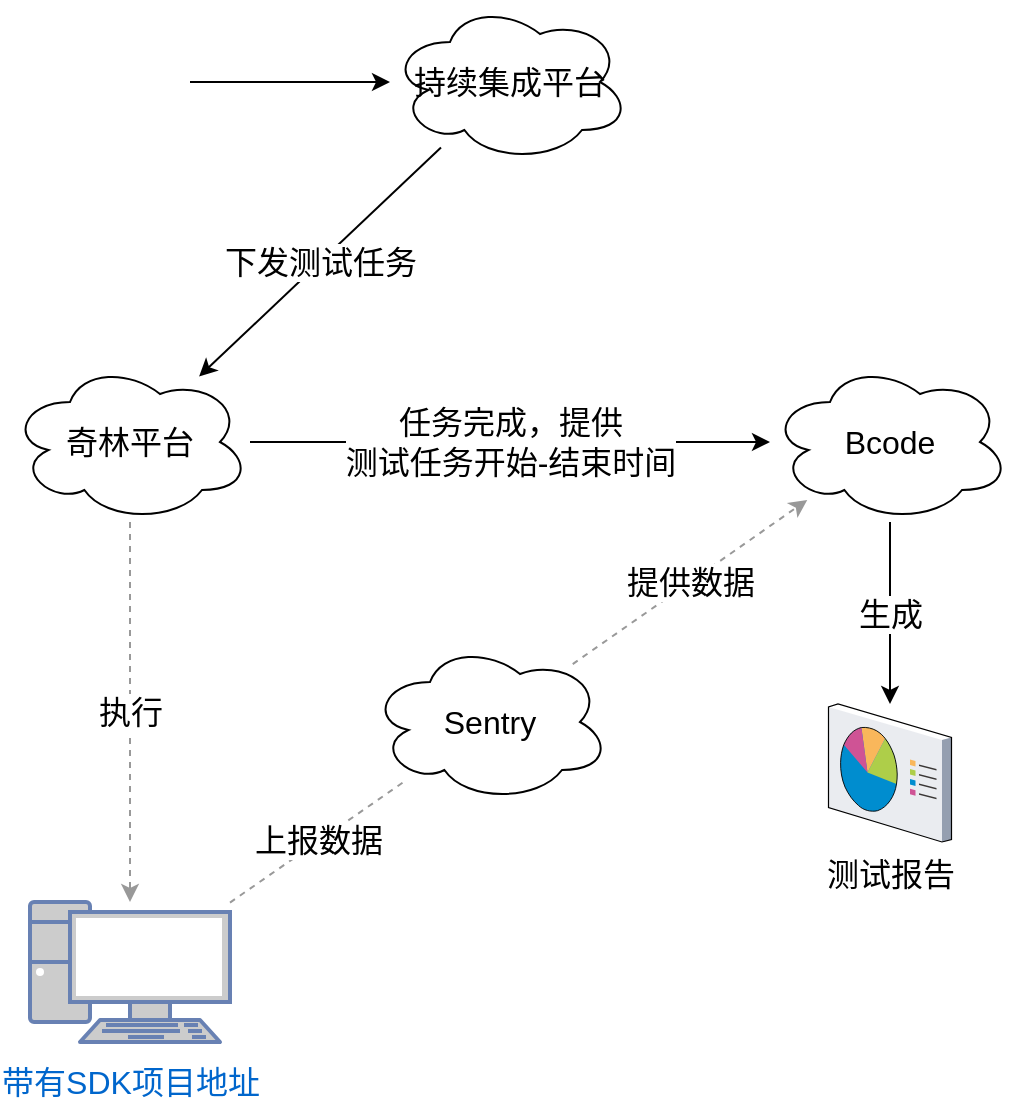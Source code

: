 <mxfile version="21.4.0" type="github" pages="3">
  <diagram id="ZxEjnRGoBvc7GDNQgW_S" name="主流程">
    <mxGraphModel dx="1434" dy="771" grid="1" gridSize="10" guides="1" tooltips="1" connect="1" arrows="1" fold="1" page="1" pageScale="1" pageWidth="827" pageHeight="1169" math="0" shadow="0">
      <root>
        <mxCell id="0" />
        <mxCell id="1" parent="0" />
        <mxCell id="VKGLZCC5wdHL4uuEjue2-8" value="执行" style="rounded=0;orthogonalLoop=1;jettySize=auto;html=1;fontSize=16;dashed=1;strokeColor=#999999;" edge="1" parent="1" source="VKGLZCC5wdHL4uuEjue2-1" target="VKGLZCC5wdHL4uuEjue2-3">
          <mxGeometry relative="1" as="geometry" />
        </mxCell>
        <mxCell id="VKGLZCC5wdHL4uuEjue2-16" value="任务完成，提供&lt;br style=&quot;font-size: 16px;&quot;&gt;测试任务开始-结束时间" style="edgeStyle=orthogonalEdgeStyle;rounded=0;orthogonalLoop=1;jettySize=auto;html=1;fontSize=16;" edge="1" parent="1" source="VKGLZCC5wdHL4uuEjue2-1" target="VKGLZCC5wdHL4uuEjue2-6">
          <mxGeometry relative="1" as="geometry" />
        </mxCell>
        <mxCell id="VKGLZCC5wdHL4uuEjue2-1" value="奇林平台" style="ellipse;shape=cloud;whiteSpace=wrap;html=1;fontSize=16;" vertex="1" parent="1">
          <mxGeometry x="150" y="300" width="120" height="80" as="geometry" />
        </mxCell>
        <mxCell id="VKGLZCC5wdHL4uuEjue2-12" style="rounded=0;orthogonalLoop=1;jettySize=auto;html=1;fontSize=16;" edge="1" parent="1" source="VKGLZCC5wdHL4uuEjue2-2" target="VKGLZCC5wdHL4uuEjue2-4">
          <mxGeometry relative="1" as="geometry" />
        </mxCell>
        <mxCell id="VKGLZCC5wdHL4uuEjue2-2" value="" style="shape=image;html=1;verticalAlign=top;verticalLabelPosition=bottom;labelBackgroundColor=#ffffff;imageAspect=0;aspect=fixed;image=https://cdn4.iconfinder.com/data/icons/socialcones/508/Gitlab-128.png;fontSize=16;" vertex="1" parent="1">
          <mxGeometry x="160" y="120" width="80" height="80" as="geometry" />
        </mxCell>
        <mxCell id="VKGLZCC5wdHL4uuEjue2-7" style="rounded=0;orthogonalLoop=1;jettySize=auto;html=1;dashed=1;fontSize=16;endArrow=none;endFill=0;strokeColor=#999999;" edge="1" parent="1" source="VKGLZCC5wdHL4uuEjue2-3" target="VKGLZCC5wdHL4uuEjue2-5">
          <mxGeometry relative="1" as="geometry" />
        </mxCell>
        <mxCell id="VKGLZCC5wdHL4uuEjue2-15" value="上报数据" style="edgeLabel;html=1;align=center;verticalAlign=middle;resizable=0;points=[];fontSize=16;" vertex="1" connectable="0" parent="VKGLZCC5wdHL4uuEjue2-7">
          <mxGeometry x="0.01" y="1" relative="1" as="geometry">
            <mxPoint as="offset" />
          </mxGeometry>
        </mxCell>
        <mxCell id="VKGLZCC5wdHL4uuEjue2-3" value="带有SDK项目地址" style="fontColor=#0066CC;verticalAlign=top;verticalLabelPosition=bottom;labelPosition=center;align=center;html=1;outlineConnect=0;fillColor=#CCCCCC;strokeColor=#6881B3;gradientColor=none;gradientDirection=north;strokeWidth=2;shape=mxgraph.networks.pc;fontSize=16;spacingTop=4;" vertex="1" parent="1">
          <mxGeometry x="160" y="570" width="100" height="70" as="geometry" />
        </mxCell>
        <mxCell id="VKGLZCC5wdHL4uuEjue2-11" value="下发测试任务" style="rounded=0;orthogonalLoop=1;jettySize=auto;html=1;fontSize=16;" edge="1" parent="1" source="VKGLZCC5wdHL4uuEjue2-4" target="VKGLZCC5wdHL4uuEjue2-1">
          <mxGeometry x="-0.004" relative="1" as="geometry">
            <mxPoint as="offset" />
          </mxGeometry>
        </mxCell>
        <mxCell id="VKGLZCC5wdHL4uuEjue2-4" value="持续集成平台" style="ellipse;shape=cloud;whiteSpace=wrap;html=1;fontSize=16;" vertex="1" parent="1">
          <mxGeometry x="340" y="120" width="120" height="80" as="geometry" />
        </mxCell>
        <mxCell id="VKGLZCC5wdHL4uuEjue2-17" value="提供数据" style="rounded=0;orthogonalLoop=1;jettySize=auto;html=1;dashed=1;fontSize=16;strokeColor=#999999;" edge="1" parent="1" source="VKGLZCC5wdHL4uuEjue2-5" target="VKGLZCC5wdHL4uuEjue2-6">
          <mxGeometry relative="1" as="geometry" />
        </mxCell>
        <mxCell id="VKGLZCC5wdHL4uuEjue2-5" value="Sentry" style="ellipse;shape=cloud;whiteSpace=wrap;html=1;fontSize=16;" vertex="1" parent="1">
          <mxGeometry x="330" y="440" width="120" height="80" as="geometry" />
        </mxCell>
        <mxCell id="VKGLZCC5wdHL4uuEjue2-13" value="生成" style="rounded=0;orthogonalLoop=1;jettySize=auto;html=1;fontSize=16;" edge="1" parent="1" source="VKGLZCC5wdHL4uuEjue2-6" target="VKGLZCC5wdHL4uuEjue2-9">
          <mxGeometry relative="1" as="geometry" />
        </mxCell>
        <mxCell id="VKGLZCC5wdHL4uuEjue2-6" value="Bcode" style="ellipse;shape=cloud;whiteSpace=wrap;html=1;fontSize=16;" vertex="1" parent="1">
          <mxGeometry x="530" y="300" width="120" height="80" as="geometry" />
        </mxCell>
        <mxCell id="VKGLZCC5wdHL4uuEjue2-9" value="测试报告" style="verticalLabelPosition=bottom;sketch=0;aspect=fixed;html=1;verticalAlign=top;strokeColor=none;align=center;outlineConnect=0;shape=mxgraph.citrix.reporting;fontSize=16;" vertex="1" parent="1">
          <mxGeometry x="559.25" y="471" width="61.5" height="69" as="geometry" />
        </mxCell>
      </root>
    </mxGraphModel>
  </diagram>
  <diagram name="数据流图" id="zR5LukECyCP3TorBvOVq">
    <mxGraphModel dx="1593" dy="857" grid="1" gridSize="10" guides="1" tooltips="1" connect="1" arrows="1" fold="1" page="1" pageScale="1" pageWidth="827" pageHeight="1169" math="0" shadow="0">
      <root>
        <mxCell id="0" />
        <mxCell id="1" parent="0" />
        <mxCell id="a0L2w2wCsgQ2mo0N0wgg-3" value="Sentry&lt;br style=&quot;font-size: 16px;&quot;&gt;Database" style="shape=cylinder;whiteSpace=wrap;html=1;boundedLbl=1;backgroundOutline=1;fontFamily=Verdana;rounded=0;shadow=0;comic=0;labelBackgroundColor=none;strokeWidth=1;fontSize=16;" parent="1" vertex="1">
          <mxGeometry x="625.63" y="300" width="88.75" height="100" as="geometry" />
        </mxCell>
        <mxCell id="a0L2w2wCsgQ2mo0N0wgg-96" style="edgeStyle=orthogonalEdgeStyle;rounded=0;orthogonalLoop=1;jettySize=auto;html=1;entryX=0;entryY=0.5;entryDx=0;entryDy=0;entryPerimeter=0;endArrow=none;endFill=0;" parent="1" source="a0L2w2wCsgQ2mo0N0wgg-5" target="a0L2w2wCsgQ2mo0N0wgg-97" edge="1">
          <mxGeometry relative="1" as="geometry">
            <mxPoint x="1212" y="197" as="targetPoint" />
          </mxGeometry>
        </mxCell>
        <mxCell id="a0L2w2wCsgQ2mo0N0wgg-5" value="输出性能报告" style="whiteSpace=wrap;html=1;rounded=0;shadow=0;comic=0;labelBackgroundColor=none;strokeWidth=1;fontFamily=Verdana;fontSize=16;align=center;" parent="1" vertex="1">
          <mxGeometry x="1070" y="172" width="120" height="50" as="geometry" />
        </mxCell>
        <mxCell id="a0L2w2wCsgQ2mo0N0wgg-6" style="edgeStyle=orthogonalEdgeStyle;html=1;labelBackgroundColor=none;startFill=0;startSize=8;endFill=1;endSize=8;fontFamily=Verdana;fontSize=16;rounded=0;" parent="1" source="a0L2w2wCsgQ2mo0N0wgg-7" target="a0L2w2wCsgQ2mo0N0wgg-11" edge="1">
          <mxGeometry relative="1" as="geometry" />
        </mxCell>
        <mxCell id="a0L2w2wCsgQ2mo0N0wgg-7" value="用户操作" style="whiteSpace=wrap;html=1;rounded=0;shadow=0;comic=0;labelBackgroundColor=none;strokeWidth=1;fontFamily=Verdana;fontSize=16;align=center;" parent="1" vertex="1">
          <mxGeometry x="60" y="172" width="120" height="50" as="geometry" />
        </mxCell>
        <mxCell id="a0L2w2wCsgQ2mo0N0wgg-9" style="edgeStyle=orthogonalEdgeStyle;html=1;labelBackgroundColor=none;startFill=0;startSize=8;endFill=1;endSize=8;fontFamily=Verdana;fontSize=16;rounded=0;" parent="1" source="a0L2w2wCsgQ2mo0N0wgg-47" target="a0L2w2wCsgQ2mo0N0wgg-3" edge="1">
          <mxGeometry relative="1" as="geometry" />
        </mxCell>
        <mxCell id="a0L2w2wCsgQ2mo0N0wgg-51" style="edgeStyle=orthogonalEdgeStyle;rounded=0;orthogonalLoop=1;jettySize=auto;html=1;fontSize=16;" parent="1" source="a0L2w2wCsgQ2mo0N0wgg-11" target="a0L2w2wCsgQ2mo0N0wgg-50" edge="1">
          <mxGeometry relative="1" as="geometry" />
        </mxCell>
        <mxCell id="a0L2w2wCsgQ2mo0N0wgg-11" value="1" style="swimlane;html=1;fontStyle=0;childLayout=stackLayout;horizontal=1;startSize=26;fillColor=#e0e0e0;horizontalStack=0;resizeParent=1;resizeLast=0;collapsible=1;marginBottom=0;swimlaneFillColor=#ffffff;align=center;rounded=1;shadow=0;comic=0;labelBackgroundColor=none;strokeWidth=1;fontFamily=Verdana;fontSize=16;" parent="1" vertex="1">
          <mxGeometry x="280" y="167" width="140" height="60" as="geometry" />
        </mxCell>
        <mxCell id="a0L2w2wCsgQ2mo0N0wgg-12" value="收集数据" style="text;html=1;strokeColor=none;fillColor=none;spacingLeft=4;spacingRight=4;whiteSpace=wrap;overflow=hidden;rotatable=0;points=[[0,0.5],[1,0.5]];portConstraint=eastwest;align=center;fontSize=16;" parent="a0L2w2wCsgQ2mo0N0wgg-11" vertex="1">
          <mxGeometry y="26" width="140" height="34" as="geometry" />
        </mxCell>
        <mxCell id="a0L2w2wCsgQ2mo0N0wgg-52" style="edgeStyle=orthogonalEdgeStyle;rounded=0;orthogonalLoop=1;jettySize=auto;html=1;fontSize=16;" parent="1" source="a0L2w2wCsgQ2mo0N0wgg-53" target="a0L2w2wCsgQ2mo0N0wgg-5" edge="1">
          <mxGeometry relative="1" as="geometry" />
        </mxCell>
        <mxCell id="a0L2w2wCsgQ2mo0N0wgg-49" value="" style="edgeStyle=orthogonalEdgeStyle;html=1;labelBackgroundColor=none;startFill=0;startSize=8;endFill=1;endSize=8;fontFamily=Verdana;fontSize=16;rounded=0;" parent="1" source="a0L2w2wCsgQ2mo0N0wgg-59" target="a0L2w2wCsgQ2mo0N0wgg-47" edge="1">
          <mxGeometry relative="1" as="geometry">
            <mxPoint x="530" y="196" as="sourcePoint" />
            <mxPoint x="820" y="198" as="targetPoint" />
          </mxGeometry>
        </mxCell>
        <mxCell id="a0L2w2wCsgQ2mo0N0wgg-60" style="edgeStyle=orthogonalEdgeStyle;rounded=0;orthogonalLoop=1;jettySize=auto;html=1;fontSize=16;" parent="1" source="a0L2w2wCsgQ2mo0N0wgg-47" target="a0L2w2wCsgQ2mo0N0wgg-53" edge="1">
          <mxGeometry relative="1" as="geometry" />
        </mxCell>
        <mxCell id="a0L2w2wCsgQ2mo0N0wgg-47" value="2" style="swimlane;html=1;fontStyle=0;childLayout=stackLayout;horizontal=1;startSize=26;fillColor=#e0e0e0;horizontalStack=0;resizeParent=1;resizeLast=0;collapsible=1;marginBottom=0;swimlaneFillColor=#ffffff;align=center;rounded=1;shadow=0;comic=0;labelBackgroundColor=none;strokeWidth=1;fontFamily=Verdana;fontSize=16;" parent="1" vertex="1">
          <mxGeometry x="600" y="167" width="140" height="60" as="geometry" />
        </mxCell>
        <mxCell id="a0L2w2wCsgQ2mo0N0wgg-48" value="上报数据" style="text;html=1;strokeColor=none;fillColor=none;spacingLeft=4;spacingRight=4;whiteSpace=wrap;overflow=hidden;rotatable=0;points=[[0,0.5],[1,0.5]];portConstraint=eastwest;align=center;fontSize=16;" parent="a0L2w2wCsgQ2mo0N0wgg-47" vertex="1">
          <mxGeometry y="26" width="140" height="34" as="geometry" />
        </mxCell>
        <mxCell id="a0L2w2wCsgQ2mo0N0wgg-50" value="broswer store" style="html=1;dashed=0;whiteSpace=wrap;shape=partialRectangle;right=0;fontSize=16;" parent="1" vertex="1">
          <mxGeometry x="287" y="300" width="126" height="40" as="geometry" />
        </mxCell>
        <mxCell id="a0L2w2wCsgQ2mo0N0wgg-53" value="3" style="swimlane;html=1;fontStyle=0;childLayout=stackLayout;horizontal=1;startSize=26;fillColor=#e0e0e0;horizontalStack=0;resizeParent=1;resizeLast=0;collapsible=1;marginBottom=0;swimlaneFillColor=#ffffff;align=center;rounded=1;shadow=0;comic=0;labelBackgroundColor=none;strokeWidth=1;fontFamily=Verdana;fontSize=16;" parent="1" vertex="1">
          <mxGeometry x="840" y="167" width="140" height="60" as="geometry">
            <mxRectangle x="840" y="167" width="50" height="30" as="alternateBounds" />
          </mxGeometry>
        </mxCell>
        <mxCell id="a0L2w2wCsgQ2mo0N0wgg-54" value="分析数据" style="text;html=1;strokeColor=none;fillColor=none;spacingLeft=4;spacingRight=4;whiteSpace=wrap;overflow=hidden;rotatable=0;points=[[0,0.5],[1,0.5]];portConstraint=eastwest;align=center;fontSize=16;" parent="a0L2w2wCsgQ2mo0N0wgg-53" vertex="1">
          <mxGeometry y="26" width="140" height="34" as="geometry" />
        </mxCell>
        <mxCell id="a0L2w2wCsgQ2mo0N0wgg-58" value="" style="edgeStyle=orthogonalEdgeStyle;html=1;labelBackgroundColor=none;startFill=0;startSize=8;endFill=1;endSize=8;fontFamily=Verdana;fontSize=16;rounded=0;" parent="1" source="a0L2w2wCsgQ2mo0N0wgg-11" target="a0L2w2wCsgQ2mo0N0wgg-59" edge="1">
          <mxGeometry relative="1" as="geometry">
            <mxPoint x="420" y="197" as="sourcePoint" />
            <mxPoint x="600" y="197" as="targetPoint" />
          </mxGeometry>
        </mxCell>
        <mxCell id="a0L2w2wCsgQ2mo0N0wgg-59" value="" style="shape=ellipse;html=1;dashed=0;whiteSpace=wrap;perimeter=ellipsePerimeter;fontSize=16;" parent="1" vertex="1">
          <mxGeometry x="500" y="182" width="30" height="30" as="geometry" />
        </mxCell>
        <mxCell id="a0L2w2wCsgQ2mo0N0wgg-64" value="用户操作" style="edgeStyle=none;orthogonalLoop=1;jettySize=auto;html=1;rounded=0;fontSize=16;" parent="1" target="a0L2w2wCsgQ2mo0N0wgg-67" edge="1">
          <mxGeometry width="100" relative="1" as="geometry">
            <mxPoint x="110" y="586" as="sourcePoint" />
            <mxPoint x="220" y="586" as="targetPoint" />
            <Array as="points" />
          </mxGeometry>
        </mxCell>
        <mxCell id="a0L2w2wCsgQ2mo0N0wgg-66" value="" style="endArrow=none;dashed=1;html=1;rounded=0;fontSize=16;" parent="1" edge="1">
          <mxGeometry width="50" height="50" relative="1" as="geometry">
            <mxPoint x="20" y="490" as="sourcePoint" />
            <mxPoint x="1372" y="490" as="targetPoint" />
          </mxGeometry>
        </mxCell>
        <mxCell id="a0L2w2wCsgQ2mo0N0wgg-71" value="" style="edgeStyle=orthogonalEdgeStyle;rounded=0;orthogonalLoop=1;jettySize=auto;html=1;fontSize=16;" parent="1" source="a0L2w2wCsgQ2mo0N0wgg-67" target="a0L2w2wCsgQ2mo0N0wgg-69" edge="1">
          <mxGeometry relative="1" as="geometry" />
        </mxCell>
        <mxCell id="a0L2w2wCsgQ2mo0N0wgg-67" value="1.1" style="swimlane;html=1;fontStyle=0;childLayout=stackLayout;horizontal=1;startSize=26;fillColor=#e0e0e0;horizontalStack=0;resizeParent=1;resizeLast=0;collapsible=1;marginBottom=0;swimlaneFillColor=#ffffff;align=center;rounded=1;shadow=0;comic=0;labelBackgroundColor=none;strokeWidth=1;fontFamily=Verdana;fontSize=16;" parent="1" vertex="1">
          <mxGeometry x="240" y="555" width="140" height="60" as="geometry" />
        </mxCell>
        <mxCell id="a0L2w2wCsgQ2mo0N0wgg-68" value="记录页面资源加载" style="text;html=1;strokeColor=none;fillColor=none;spacingLeft=4;spacingRight=4;whiteSpace=wrap;overflow=hidden;rotatable=0;points=[[0,0.5],[1,0.5]];portConstraint=eastwest;align=center;fontSize=16;" parent="a0L2w2wCsgQ2mo0N0wgg-67" vertex="1">
          <mxGeometry y="26" width="140" height="34" as="geometry" />
        </mxCell>
        <mxCell id="a0L2w2wCsgQ2mo0N0wgg-74" value="" style="edgeStyle=orthogonalEdgeStyle;rounded=0;orthogonalLoop=1;jettySize=auto;html=1;fontSize=16;" parent="1" source="a0L2w2wCsgQ2mo0N0wgg-69" target="a0L2w2wCsgQ2mo0N0wgg-75" edge="1">
          <mxGeometry relative="1" as="geometry">
            <mxPoint x="680" y="585" as="targetPoint" />
          </mxGeometry>
        </mxCell>
        <mxCell id="a0L2w2wCsgQ2mo0N0wgg-69" value="1.2" style="swimlane;html=1;fontStyle=0;childLayout=stackLayout;horizontal=1;startSize=26;fillColor=#e0e0e0;horizontalStack=0;resizeParent=1;resizeLast=0;collapsible=1;marginBottom=0;swimlaneFillColor=#ffffff;align=center;rounded=1;shadow=0;comic=0;labelBackgroundColor=none;strokeWidth=1;fontFamily=Verdana;fontSize=16;" parent="1" vertex="1">
          <mxGeometry x="460" y="555" width="140" height="60" as="geometry" />
        </mxCell>
        <mxCell id="a0L2w2wCsgQ2mo0N0wgg-70" value="记录 API 加载" style="text;html=1;strokeColor=none;fillColor=none;spacingLeft=4;spacingRight=4;whiteSpace=wrap;overflow=hidden;rotatable=0;points=[[0,0.5],[1,0.5]];portConstraint=eastwest;align=center;fontSize=16;" parent="a0L2w2wCsgQ2mo0N0wgg-69" vertex="1">
          <mxGeometry y="26" width="140" height="34" as="geometry" />
        </mxCell>
        <mxCell id="a0L2w2wCsgQ2mo0N0wgg-78" style="edgeStyle=orthogonalEdgeStyle;rounded=0;orthogonalLoop=1;jettySize=auto;html=1;fontSize=16;" parent="1" source="a0L2w2wCsgQ2mo0N0wgg-75" target="a0L2w2wCsgQ2mo0N0wgg-77" edge="1">
          <mxGeometry relative="1" as="geometry" />
        </mxCell>
        <mxCell id="a0L2w2wCsgQ2mo0N0wgg-80" value="" style="edgeStyle=orthogonalEdgeStyle;rounded=0;orthogonalLoop=1;jettySize=auto;html=1;fontSize=16;" parent="1" source="a0L2w2wCsgQ2mo0N0wgg-75" target="a0L2w2wCsgQ2mo0N0wgg-79" edge="1">
          <mxGeometry relative="1" as="geometry" />
        </mxCell>
        <mxCell id="a0L2w2wCsgQ2mo0N0wgg-75" value="" style="shape=ellipse;html=1;dashed=0;whiteSpace=wrap;perimeter=ellipsePerimeter;fontSize=16;" parent="1" vertex="1">
          <mxGeometry x="670" y="570" width="30" height="30" as="geometry" />
        </mxCell>
        <mxCell id="a0L2w2wCsgQ2mo0N0wgg-77" value="broswer store" style="html=1;dashed=0;whiteSpace=wrap;shape=partialRectangle;right=0;fontSize=16;" parent="1" vertex="1">
          <mxGeometry x="622" y="670" width="126" height="40" as="geometry" />
        </mxCell>
        <mxCell id="a0L2w2wCsgQ2mo0N0wgg-79" value="经过筛选的数据" style="whiteSpace=wrap;html=1;dashed=0;fontSize=16;" parent="1" vertex="1">
          <mxGeometry x="800" y="555" width="120" height="60" as="geometry" />
        </mxCell>
        <mxCell id="a0L2w2wCsgQ2mo0N0wgg-81" value="" style="endArrow=none;dashed=1;html=1;rounded=0;fontSize=16;" parent="1" edge="1">
          <mxGeometry width="50" height="50" relative="1" as="geometry">
            <mxPoint x="40" y="1180" as="sourcePoint" />
            <mxPoint x="1392" y="1180" as="targetPoint" />
          </mxGeometry>
        </mxCell>
        <mxCell id="a0L2w2wCsgQ2mo0N0wgg-82" value="上报数据" style="edgeStyle=none;orthogonalLoop=1;jettySize=auto;html=1;rounded=0;fontSize=16;" parent="1" target="a0L2w2wCsgQ2mo0N0wgg-83" edge="1">
          <mxGeometry width="100" relative="1" as="geometry">
            <mxPoint x="110" y="790" as="sourcePoint" />
            <mxPoint x="210" y="790" as="targetPoint" />
            <Array as="points" />
          </mxGeometry>
        </mxCell>
        <mxCell id="a0L2w2wCsgQ2mo0N0wgg-87" value="" style="edgeStyle=orthogonalEdgeStyle;rounded=0;orthogonalLoop=1;jettySize=auto;html=1;fontSize=16;" parent="1" source="a0L2w2wCsgQ2mo0N0wgg-83" target="a0L2w2wCsgQ2mo0N0wgg-85" edge="1">
          <mxGeometry relative="1" as="geometry" />
        </mxCell>
        <mxCell id="a0L2w2wCsgQ2mo0N0wgg-83" value="2.1" style="swimlane;html=1;fontStyle=0;childLayout=stackLayout;horizontal=1;startSize=26;fillColor=#e0e0e0;horizontalStack=0;resizeParent=1;resizeLast=0;collapsible=1;marginBottom=0;swimlaneFillColor=#ffffff;align=center;rounded=1;shadow=0;comic=0;labelBackgroundColor=none;strokeWidth=1;fontFamily=Verdana;fontSize=16;" parent="1" vertex="1">
          <mxGeometry x="240" y="760" width="140" height="60" as="geometry" />
        </mxCell>
        <mxCell id="a0L2w2wCsgQ2mo0N0wgg-84" value="请求 sentry API" style="text;html=1;strokeColor=none;fillColor=none;spacingLeft=4;spacingRight=4;whiteSpace=wrap;overflow=hidden;rotatable=0;points=[[0,0.5],[1,0.5]];portConstraint=eastwest;align=center;fontSize=16;" parent="a0L2w2wCsgQ2mo0N0wgg-83" vertex="1">
          <mxGeometry y="26" width="140" height="34" as="geometry" />
        </mxCell>
        <mxCell id="a0L2w2wCsgQ2mo0N0wgg-89" style="edgeStyle=orthogonalEdgeStyle;rounded=0;orthogonalLoop=1;jettySize=auto;html=1;fontSize=16;" parent="1" source="a0L2w2wCsgQ2mo0N0wgg-85" target="a0L2w2wCsgQ2mo0N0wgg-88" edge="1">
          <mxGeometry relative="1" as="geometry" />
        </mxCell>
        <mxCell id="a0L2w2wCsgQ2mo0N0wgg-90" value="返回结果" style="edgeStyle=orthogonalEdgeStyle;rounded=0;orthogonalLoop=1;jettySize=auto;html=1;fontSize=16;" parent="1" source="a0L2w2wCsgQ2mo0N0wgg-85" edge="1">
          <mxGeometry relative="1" as="geometry">
            <mxPoint x="720" y="790" as="targetPoint" />
          </mxGeometry>
        </mxCell>
        <mxCell id="a0L2w2wCsgQ2mo0N0wgg-85" value="2.2" style="swimlane;html=1;fontStyle=0;childLayout=stackLayout;horizontal=1;startSize=26;fillColor=#e0e0e0;horizontalStack=0;resizeParent=1;resizeLast=0;collapsible=1;marginBottom=0;swimlaneFillColor=#ffffff;align=center;rounded=1;shadow=0;comic=0;labelBackgroundColor=none;strokeWidth=1;fontFamily=Verdana;fontSize=16;" parent="1" vertex="1">
          <mxGeometry x="460" y="760" width="140" height="60" as="geometry" />
        </mxCell>
        <mxCell id="a0L2w2wCsgQ2mo0N0wgg-86" value="发送数据" style="text;html=1;strokeColor=none;fillColor=none;spacingLeft=4;spacingRight=4;whiteSpace=wrap;overflow=hidden;rotatable=0;points=[[0,0.5],[1,0.5]];portConstraint=eastwest;align=center;fontSize=16;" parent="a0L2w2wCsgQ2mo0N0wgg-85" vertex="1">
          <mxGeometry y="26" width="140" height="34" as="geometry" />
        </mxCell>
        <mxCell id="a0L2w2wCsgQ2mo0N0wgg-88" value="Sentry&lt;br style=&quot;font-size: 16px;&quot;&gt;Database" style="shape=cylinder;whiteSpace=wrap;html=1;boundedLbl=1;backgroundOutline=1;fontFamily=Verdana;rounded=0;shadow=0;comic=0;labelBackgroundColor=none;strokeWidth=1;fontSize=16;" parent="1" vertex="1">
          <mxGeometry x="485.63" y="880" width="88.75" height="100" as="geometry" />
        </mxCell>
        <mxCell id="a0L2w2wCsgQ2mo0N0wgg-92" value="项目ID&lt;br style=&quot;font-size: 16px;&quot;&gt;时间范围" style="edgeStyle=none;orthogonalLoop=1;jettySize=auto;html=1;rounded=0;fontSize=16;" parent="1" target="a0L2w2wCsgQ2mo0N0wgg-93" edge="1">
          <mxGeometry width="100" relative="1" as="geometry">
            <mxPoint x="125" y="1060" as="sourcePoint" />
            <mxPoint x="225" y="1060" as="targetPoint" />
            <Array as="points" />
          </mxGeometry>
        </mxCell>
        <mxCell id="QyBhSop0F0U6f-0SCQQO-2" style="edgeStyle=orthogonalEdgeStyle;rounded=0;orthogonalLoop=1;jettySize=auto;html=1;" parent="1" source="a0L2w2wCsgQ2mo0N0wgg-93" target="QyBhSop0F0U6f-0SCQQO-1" edge="1">
          <mxGeometry relative="1" as="geometry" />
        </mxCell>
        <mxCell id="a0L2w2wCsgQ2mo0N0wgg-93" value="3.1" style="swimlane;html=1;fontStyle=0;childLayout=stackLayout;horizontal=1;startSize=26;fillColor=#e0e0e0;horizontalStack=0;resizeParent=1;resizeLast=0;collapsible=1;marginBottom=0;swimlaneFillColor=#ffffff;align=center;rounded=1;shadow=0;comic=0;labelBackgroundColor=none;strokeWidth=1;fontFamily=Verdana;fontSize=16;" parent="1" vertex="1">
          <mxGeometry x="245" y="1030" width="140" height="60" as="geometry" />
        </mxCell>
        <mxCell id="a0L2w2wCsgQ2mo0N0wgg-94" value="请求多维度数据" style="text;html=1;strokeColor=none;fillColor=none;spacingLeft=4;spacingRight=4;whiteSpace=wrap;overflow=hidden;rotatable=0;points=[[0,0.5],[1,0.5]];portConstraint=eastwest;align=center;fontSize=16;" parent="a0L2w2wCsgQ2mo0N0wgg-93" vertex="1">
          <mxGeometry y="26" width="140" height="34" as="geometry" />
        </mxCell>
        <mxCell id="a0L2w2wCsgQ2mo0N0wgg-97" value="页面白屏时间 FCP&lt;br style=&quot;font-size: 16px;&quot;&gt;最慢页面排行&lt;br style=&quot;font-size: 16px;&quot;&gt;接口响应时长&lt;br style=&quot;font-size: 16px;&quot;&gt;最慢接口排行&lt;br style=&quot;font-size: 16px;&quot;&gt;页面最大内容加载完成时间 LCP" style="strokeWidth=2;html=1;shape=mxgraph.flowchart.annotation_1;align=left;pointerEvents=1;spacingLeft=8;fontSize=16;" parent="1" vertex="1">
          <mxGeometry x="1226" y="135.5" width="30" height="123" as="geometry" />
        </mxCell>
        <mxCell id="QyBhSop0F0U6f-0SCQQO-3" value="输出报告" style="edgeStyle=orthogonalEdgeStyle;rounded=0;orthogonalLoop=1;jettySize=auto;html=1;fontSize=16;" parent="1" source="QyBhSop0F0U6f-0SCQQO-1" edge="1">
          <mxGeometry relative="1" as="geometry">
            <mxPoint x="660" y="1060" as="targetPoint" />
          </mxGeometry>
        </mxCell>
        <mxCell id="QyBhSop0F0U6f-0SCQQO-1" value="" style="ellipse;whiteSpace=wrap;html=1;aspect=fixed;" parent="1" vertex="1">
          <mxGeometry x="465" y="1045" width="30" height="30" as="geometry" />
        </mxCell>
      </root>
    </mxGraphModel>
  </diagram>
  <diagram id="m2T8EUuySyEy1uf0dPtj" name="泳道图">
    <mxGraphModel dx="1434" dy="771" grid="1" gridSize="10" guides="1" tooltips="1" connect="1" arrows="1" fold="1" page="1" pageScale="1" pageWidth="827" pageHeight="1169" math="0" shadow="0">
      <root>
        <mxCell id="0" />
        <mxCell id="1" parent="0" />
        <mxCell id="1Dwrab8MyVGWYaHdFyip-1" value="自动化性能测试工具" style="swimlane;childLayout=stackLayout;resizeParent=1;resizeParentMax=0;horizontal=0;startSize=40;horizontalStack=0;html=1;" parent="1" vertex="1">
          <mxGeometry x="70" y="20" width="1130" height="1300" as="geometry" />
        </mxCell>
        <mxCell id="1Dwrab8MyVGWYaHdFyip-18" style="edgeStyle=orthogonalEdgeStyle;rounded=0;orthogonalLoop=1;jettySize=auto;html=1;fontSize=16;" parent="1Dwrab8MyVGWYaHdFyip-1" source="1Dwrab8MyVGWYaHdFyip-16" target="1Dwrab8MyVGWYaHdFyip-23" edge="1">
          <mxGeometry relative="1" as="geometry">
            <mxPoint x="290" y="350" as="targetPoint" />
          </mxGeometry>
        </mxCell>
        <mxCell id="1Dwrab8MyVGWYaHdFyip-48" value="根据测试任务获取&lt;br&gt;&lt;font color=&quot;#ff7759&quot;&gt;开始-结束时间&lt;/font&gt;" style="edgeStyle=orthogonalEdgeStyle;rounded=0;orthogonalLoop=1;jettySize=auto;html=1;fontSize=16;" parent="1Dwrab8MyVGWYaHdFyip-1" source="1Dwrab8MyVGWYaHdFyip-31" target="1Dwrab8MyVGWYaHdFyip-47" edge="1">
          <mxGeometry x="0.012" relative="1" as="geometry">
            <mxPoint as="offset" />
          </mxGeometry>
        </mxCell>
        <mxCell id="1Dwrab8MyVGWYaHdFyip-54" style="edgeStyle=orthogonalEdgeStyle;rounded=0;orthogonalLoop=1;jettySize=auto;html=1;fontSize=16;" parent="1Dwrab8MyVGWYaHdFyip-1" source="1Dwrab8MyVGWYaHdFyip-45" target="1Dwrab8MyVGWYaHdFyip-55" edge="1">
          <mxGeometry relative="1" as="geometry">
            <mxPoint x="900" y="950" as="targetPoint" />
          </mxGeometry>
        </mxCell>
        <mxCell id="1Dwrab8MyVGWYaHdFyip-56" value="点击" style="edgeLabel;html=1;align=center;verticalAlign=middle;resizable=0;points=[];fontSize=16;" parent="1Dwrab8MyVGWYaHdFyip-54" vertex="1" connectable="0">
          <mxGeometry x="-0.901" y="1" relative="1" as="geometry">
            <mxPoint as="offset" />
          </mxGeometry>
        </mxCell>
        <mxCell id="1Dwrab8MyVGWYaHdFyip-59" style="rounded=0;orthogonalLoop=1;jettySize=auto;html=1;exitX=0.5;exitY=1;exitDx=0;exitDy=0;exitPerimeter=0;dashed=1;fontSize=16;" parent="1Dwrab8MyVGWYaHdFyip-1" source="1Dwrab8MyVGWYaHdFyip-40" target="1Dwrab8MyVGWYaHdFyip-57" edge="1">
          <mxGeometry relative="1" as="geometry" />
        </mxCell>
        <mxCell id="w1ERKTR07PGkKcICvyhH-2" value="项目配置" style="swimlane;startSize=30;horizontal=0;html=1;" parent="1Dwrab8MyVGWYaHdFyip-1" vertex="1">
          <mxGeometry x="40" width="1090" height="180" as="geometry" />
        </mxCell>
        <mxCell id="1Dwrab8MyVGWYaHdFyip-6" value="开发" style="shape=umlActor;verticalLabelPosition=bottom;verticalAlign=top;html=1;outlineConnect=0;fontSize=16;" parent="w1ERKTR07PGkKcICvyhH-2" vertex="1">
          <mxGeometry x="90" y="50" width="30" height="60" as="geometry" />
        </mxCell>
        <mxCell id="w1ERKTR07PGkKcICvyhH-5" value="" style="edgeStyle=orthogonalEdgeStyle;rounded=0;orthogonalLoop=1;jettySize=auto;html=1;fontSize=16;" parent="w1ERKTR07PGkKcICvyhH-2" source="w1ERKTR07PGkKcICvyhH-3" target="w1ERKTR07PGkKcICvyhH-4" edge="1">
          <mxGeometry relative="1" as="geometry" />
        </mxCell>
        <mxCell id="w1ERKTR07PGkKcICvyhH-3" value="创建 Sentry 项目" style="rounded=0;whiteSpace=wrap;html=1;fontSize=16;" parent="w1ERKTR07PGkKcICvyhH-2" vertex="1">
          <mxGeometry x="190" y="50" width="120" height="60" as="geometry" />
        </mxCell>
        <mxCell id="1Dwrab8MyVGWYaHdFyip-11" value="" style="edgeStyle=orthogonalEdgeStyle;rounded=0;orthogonalLoop=1;jettySize=auto;html=1;fontSize=16;" parent="w1ERKTR07PGkKcICvyhH-2" source="1Dwrab8MyVGWYaHdFyip-6" target="w1ERKTR07PGkKcICvyhH-3" edge="1">
          <mxGeometry relative="1" as="geometry">
            <mxPoint x="337" y="280" as="sourcePoint" />
            <mxPoint x="207" y="70" as="targetPoint" />
          </mxGeometry>
        </mxCell>
        <mxCell id="w1ERKTR07PGkKcICvyhH-7" value="" style="edgeStyle=orthogonalEdgeStyle;rounded=0;orthogonalLoop=1;jettySize=auto;html=1;fontSize=16;" parent="w1ERKTR07PGkKcICvyhH-2" source="w1ERKTR07PGkKcICvyhH-4" target="w1ERKTR07PGkKcICvyhH-6" edge="1">
          <mxGeometry relative="1" as="geometry" />
        </mxCell>
        <mxCell id="w1ERKTR07PGkKcICvyhH-4" value="初始化 DSN" style="whiteSpace=wrap;html=1;rounded=0;fontSize=16;" parent="w1ERKTR07PGkKcICvyhH-2" vertex="1">
          <mxGeometry x="397" y="50" width="120" height="60" as="geometry" />
        </mxCell>
        <mxCell id="w1ERKTR07PGkKcICvyhH-6" value="项目中初始化 Sentry" style="whiteSpace=wrap;html=1;rounded=0;fontSize=16;" parent="w1ERKTR07PGkKcICvyhH-2" vertex="1">
          <mxGeometry x="597" y="50" width="120" height="60" as="geometry" />
        </mxCell>
        <mxCell id="1Dwrab8MyVGWYaHdFyip-2" value="CI" style="swimlane;startSize=30;horizontal=0;html=1;" parent="1Dwrab8MyVGWYaHdFyip-1" vertex="1">
          <mxGeometry x="40" y="180" width="1090" height="210" as="geometry" />
        </mxCell>
        <mxCell id="1Dwrab8MyVGWYaHdFyip-10" value="配置流水线" style="whiteSpace=wrap;html=1;rounded=0;fontSize=16;" parent="1Dwrab8MyVGWYaHdFyip-2" vertex="1">
          <mxGeometry x="184" y="70" width="120" height="60" as="geometry" />
        </mxCell>
        <mxCell id="1Dwrab8MyVGWYaHdFyip-12" value="执行性能测试" style="whiteSpace=wrap;html=1;rounded=0;fontSize=16;" parent="1Dwrab8MyVGWYaHdFyip-2" vertex="1">
          <mxGeometry x="485" y="90" width="120" height="60" as="geometry" />
        </mxCell>
        <mxCell id="1Dwrab8MyVGWYaHdFyip-46" value="是" style="edgeStyle=orthogonalEdgeStyle;rounded=0;orthogonalLoop=1;jettySize=auto;html=1;fontSize=16;" parent="1Dwrab8MyVGWYaHdFyip-2" source="1Dwrab8MyVGWYaHdFyip-43" target="1Dwrab8MyVGWYaHdFyip-45" edge="1">
          <mxGeometry relative="1" as="geometry" />
        </mxCell>
        <mxCell id="1Dwrab8MyVGWYaHdFyip-51" value="否" style="edgeStyle=orthogonalEdgeStyle;rounded=0;orthogonalLoop=1;jettySize=auto;html=1;fontSize=16;" parent="1Dwrab8MyVGWYaHdFyip-2" source="1Dwrab8MyVGWYaHdFyip-43" target="1Dwrab8MyVGWYaHdFyip-50" edge="1">
          <mxGeometry relative="1" as="geometry" />
        </mxCell>
        <mxCell id="1Dwrab8MyVGWYaHdFyip-43" value="时间跨度 &amp;gt; 30min" style="rhombus;whiteSpace=wrap;html=1;rounded=0;fontSize=16;" parent="1Dwrab8MyVGWYaHdFyip-2" vertex="1">
          <mxGeometry x="795" y="10" width="80" height="80" as="geometry" />
        </mxCell>
        <mxCell id="1Dwrab8MyVGWYaHdFyip-45" value="生成 bcode 链接" style="whiteSpace=wrap;html=1;rounded=0;fontSize=16;" parent="1Dwrab8MyVGWYaHdFyip-2" vertex="1">
          <mxGeometry x="775" y="140" width="120" height="60" as="geometry" />
        </mxCell>
        <mxCell id="1Dwrab8MyVGWYaHdFyip-49" style="edgeStyle=orthogonalEdgeStyle;rounded=0;orthogonalLoop=1;jettySize=auto;html=1;entryX=0;entryY=0.5;entryDx=0;entryDy=0;exitX=0.5;exitY=0;exitDx=0;exitDy=0;fontSize=16;" parent="1Dwrab8MyVGWYaHdFyip-2" source="1Dwrab8MyVGWYaHdFyip-47" target="1Dwrab8MyVGWYaHdFyip-43" edge="1">
          <mxGeometry relative="1" as="geometry" />
        </mxCell>
        <mxCell id="1Dwrab8MyVGWYaHdFyip-47" value="" style="ellipse;whiteSpace=wrap;html=1;aspect=fixed;fontSize=16;" parent="1Dwrab8MyVGWYaHdFyip-2" vertex="1">
          <mxGeometry x="710" y="155" width="30" height="30" as="geometry" />
        </mxCell>
        <mxCell id="1Dwrab8MyVGWYaHdFyip-53" style="edgeStyle=orthogonalEdgeStyle;rounded=0;orthogonalLoop=1;jettySize=auto;html=1;fontSize=16;" parent="1Dwrab8MyVGWYaHdFyip-2" source="1Dwrab8MyVGWYaHdFyip-50" target="1Dwrab8MyVGWYaHdFyip-52" edge="1">
          <mxGeometry relative="1" as="geometry" />
        </mxCell>
        <mxCell id="1Dwrab8MyVGWYaHdFyip-50" value="生成测试报告" style="whiteSpace=wrap;html=1;rounded=0;fontSize=16;" parent="1Dwrab8MyVGWYaHdFyip-2" vertex="1">
          <mxGeometry x="935" y="20" width="120" height="60" as="geometry" />
        </mxCell>
        <mxCell id="1Dwrab8MyVGWYaHdFyip-52" value="结束" style="ellipse;whiteSpace=wrap;html=1;fontSize=16;" parent="1Dwrab8MyVGWYaHdFyip-2" vertex="1">
          <mxGeometry x="945" y="140" width="100" height="60" as="geometry" />
        </mxCell>
        <mxCell id="w1ERKTR07PGkKcICvyhH-15" style="edgeStyle=orthogonalEdgeStyle;rounded=0;orthogonalLoop=1;jettySize=auto;html=1;" parent="1Dwrab8MyVGWYaHdFyip-2" source="w1ERKTR07PGkKcICvyhH-14" target="1Dwrab8MyVGWYaHdFyip-12" edge="1">
          <mxGeometry relative="1" as="geometry" />
        </mxCell>
        <mxCell id="w1ERKTR07PGkKcICvyhH-14" value="" style="ellipse;whiteSpace=wrap;html=1;aspect=fixed;" parent="1Dwrab8MyVGWYaHdFyip-2" vertex="1">
          <mxGeometry x="530" y="20" width="30" height="30" as="geometry" />
        </mxCell>
        <mxCell id="w1ERKTR07PGkKcICvyhH-17" style="edgeStyle=orthogonalEdgeStyle;rounded=0;orthogonalLoop=1;jettySize=auto;html=1;" parent="1Dwrab8MyVGWYaHdFyip-2" source="w1ERKTR07PGkKcICvyhH-16" target="1Dwrab8MyVGWYaHdFyip-10" edge="1">
          <mxGeometry relative="1" as="geometry" />
        </mxCell>
        <mxCell id="w1ERKTR07PGkKcICvyhH-16" value="" style="shape=umlActor;verticalLabelPosition=bottom;verticalAlign=top;html=1;outlineConnect=0;fontSize=16;" parent="1Dwrab8MyVGWYaHdFyip-2" vertex="1">
          <mxGeometry x="90" y="70" width="30" height="60" as="geometry" />
        </mxCell>
        <mxCell id="w1ERKTR07PGkKcICvyhH-1" value="记录测试&lt;font color=&quot;#ff7759&quot;&gt;任务ID&lt;/font&gt;" style="edgeStyle=orthogonalEdgeStyle;rounded=0;orthogonalLoop=1;jettySize=auto;html=1;entryX=0.5;entryY=0;entryDx=0;entryDy=0;fontSize=16;" parent="1Dwrab8MyVGWYaHdFyip-1" source="1Dwrab8MyVGWYaHdFyip-12" target="1Dwrab8MyVGWYaHdFyip-14" edge="1">
          <mxGeometry relative="1" as="geometry">
            <mxPoint as="offset" />
          </mxGeometry>
        </mxCell>
        <mxCell id="1Dwrab8MyVGWYaHdFyip-3" value="奇林" style="swimlane;startSize=30;horizontal=0;html=1;" parent="1Dwrab8MyVGWYaHdFyip-1" vertex="1">
          <mxGeometry x="40" y="390" width="1090" height="220" as="geometry">
            <mxRectangle x="40" y="210" width="1090" height="30" as="alternateBounds" />
          </mxGeometry>
        </mxCell>
        <mxCell id="1Dwrab8MyVGWYaHdFyip-17" value="" style="edgeStyle=orthogonalEdgeStyle;rounded=0;orthogonalLoop=1;jettySize=auto;html=1;fontSize=16;" parent="1Dwrab8MyVGWYaHdFyip-3" source="1Dwrab8MyVGWYaHdFyip-14" target="1Dwrab8MyVGWYaHdFyip-16" edge="1">
          <mxGeometry relative="1" as="geometry" />
        </mxCell>
        <mxCell id="1Dwrab8MyVGWYaHdFyip-14" value="" style="ellipse;whiteSpace=wrap;html=1;aspect=fixed;fontSize=16;" parent="1Dwrab8MyVGWYaHdFyip-3" vertex="1">
          <mxGeometry x="530" y="20" width="30" height="30" as="geometry" />
        </mxCell>
        <mxCell id="1Dwrab8MyVGWYaHdFyip-16" value="下发自动化测试任务" style="whiteSpace=wrap;html=1;fontSize=16;" parent="1Dwrab8MyVGWYaHdFyip-3" vertex="1">
          <mxGeometry x="485" y="140" width="120" height="60" as="geometry" />
        </mxCell>
        <mxCell id="1Dwrab8MyVGWYaHdFyip-31" value="任务完成" style="rounded=0;whiteSpace=wrap;html=1;fontSize=16;" parent="1Dwrab8MyVGWYaHdFyip-3" vertex="1">
          <mxGeometry x="665" y="60" width="120" height="60" as="geometry" />
        </mxCell>
        <mxCell id="1Dwrab8MyVGWYaHdFyip-29" value="" style="ellipse;whiteSpace=wrap;html=1;aspect=fixed;fontSize=16;" parent="1Dwrab8MyVGWYaHdFyip-3" vertex="1">
          <mxGeometry x="672.5" y="170" width="30" height="30" as="geometry" />
        </mxCell>
        <mxCell id="1Dwrab8MyVGWYaHdFyip-32" style="edgeStyle=orthogonalEdgeStyle;rounded=0;orthogonalLoop=1;jettySize=auto;html=1;fontSize=16;" parent="1Dwrab8MyVGWYaHdFyip-3" source="1Dwrab8MyVGWYaHdFyip-29" target="1Dwrab8MyVGWYaHdFyip-31" edge="1">
          <mxGeometry relative="1" as="geometry" />
        </mxCell>
        <mxCell id="w1ERKTR07PGkKcICvyhH-21" value="" style="edgeStyle=orthogonalEdgeStyle;rounded=0;orthogonalLoop=1;jettySize=auto;html=1;" parent="1Dwrab8MyVGWYaHdFyip-3" source="w1ERKTR07PGkKcICvyhH-12" target="w1ERKTR07PGkKcICvyhH-20" edge="1">
          <mxGeometry relative="1" as="geometry" />
        </mxCell>
        <mxCell id="w1ERKTR07PGkKcICvyhH-12" value="录制页面自动化脚本" style="rounded=0;whiteSpace=wrap;html=1;fontSize=16;" parent="1Dwrab8MyVGWYaHdFyip-3" vertex="1">
          <mxGeometry x="184" y="40" width="120" height="60" as="geometry" />
        </mxCell>
        <mxCell id="w1ERKTR07PGkKcICvyhH-9" value="" style="shape=umlActor;verticalLabelPosition=bottom;verticalAlign=top;html=1;outlineConnect=0;fontSize=16;" parent="1Dwrab8MyVGWYaHdFyip-3" vertex="1">
          <mxGeometry x="90" y="40" width="30" height="60" as="geometry" />
        </mxCell>
        <mxCell id="w1ERKTR07PGkKcICvyhH-13" style="edgeStyle=orthogonalEdgeStyle;rounded=0;orthogonalLoop=1;jettySize=auto;html=1;" parent="1Dwrab8MyVGWYaHdFyip-3" source="w1ERKTR07PGkKcICvyhH-9" target="w1ERKTR07PGkKcICvyhH-12" edge="1">
          <mxGeometry relative="1" as="geometry" />
        </mxCell>
        <mxCell id="w1ERKTR07PGkKcICvyhH-22" style="rounded=0;orthogonalLoop=1;jettySize=auto;html=1;endArrow=none;endFill=0;dashed=1;" parent="1Dwrab8MyVGWYaHdFyip-3" source="w1ERKTR07PGkKcICvyhH-20" target="1Dwrab8MyVGWYaHdFyip-16" edge="1">
          <mxGeometry relative="1" as="geometry" />
        </mxCell>
        <mxCell id="w1ERKTR07PGkKcICvyhH-20" value="新建测试计划" style="whiteSpace=wrap;html=1;fontSize=16;rounded=0;" parent="1Dwrab8MyVGWYaHdFyip-3" vertex="1">
          <mxGeometry x="365" y="40" width="120" height="60" as="geometry" />
        </mxCell>
        <mxCell id="1Dwrab8MyVGWYaHdFyip-28" value="" style="edgeStyle=orthogonalEdgeStyle;rounded=0;orthogonalLoop=1;jettySize=auto;html=1;fontSize=16;exitX=0.5;exitY=0;exitDx=0;exitDy=0;exitPerimeter=0;" parent="1Dwrab8MyVGWYaHdFyip-1" source="w1ERKTR07PGkKcICvyhH-18" target="1Dwrab8MyVGWYaHdFyip-29" edge="1">
          <mxGeometry relative="1" as="geometry" />
        </mxCell>
        <mxCell id="1Dwrab8MyVGWYaHdFyip-33" value="数据采样" style="edgeStyle=orthogonalEdgeStyle;rounded=0;orthogonalLoop=1;jettySize=auto;html=1;fontSize=16;exitX=0.5;exitY=1;exitDx=0;exitDy=0;exitPerimeter=0;" parent="1Dwrab8MyVGWYaHdFyip-1" source="w1ERKTR07PGkKcICvyhH-18" target="1Dwrab8MyVGWYaHdFyip-34" edge="1">
          <mxGeometry relative="1" as="geometry">
            <mxPoint as="offset" />
          </mxGeometry>
        </mxCell>
        <mxCell id="1Dwrab8MyVGWYaHdFyip-20" value="执行器" style="swimlane;startSize=30;horizontal=0;html=1;" parent="1Dwrab8MyVGWYaHdFyip-1" vertex="1">
          <mxGeometry x="40" y="610" width="1090" height="220" as="geometry" />
        </mxCell>
        <mxCell id="1Dwrab8MyVGWYaHdFyip-26" value="" style="edgeStyle=orthogonalEdgeStyle;rounded=0;orthogonalLoop=1;jettySize=auto;html=1;fontSize=16;" parent="1Dwrab8MyVGWYaHdFyip-20" source="1Dwrab8MyVGWYaHdFyip-19" target="1Dwrab8MyVGWYaHdFyip-25" edge="1">
          <mxGeometry relative="1" as="geometry" />
        </mxCell>
        <mxCell id="1Dwrab8MyVGWYaHdFyip-19" value="唤醒浏览器" style="rounded=0;whiteSpace=wrap;html=1;fontSize=16;" parent="1Dwrab8MyVGWYaHdFyip-20" vertex="1">
          <mxGeometry x="70" y="100" width="120" height="60" as="geometry" />
        </mxCell>
        <mxCell id="1Dwrab8MyVGWYaHdFyip-24" style="edgeStyle=orthogonalEdgeStyle;rounded=0;orthogonalLoop=1;jettySize=auto;html=1;fontSize=16;" parent="1Dwrab8MyVGWYaHdFyip-20" source="1Dwrab8MyVGWYaHdFyip-23" target="1Dwrab8MyVGWYaHdFyip-19" edge="1">
          <mxGeometry relative="1" as="geometry" />
        </mxCell>
        <mxCell id="1Dwrab8MyVGWYaHdFyip-23" value="" style="ellipse;whiteSpace=wrap;html=1;aspect=fixed;fontSize=16;" parent="1Dwrab8MyVGWYaHdFyip-20" vertex="1">
          <mxGeometry x="115" y="20" width="30" height="30" as="geometry" />
        </mxCell>
        <mxCell id="1Dwrab8MyVGWYaHdFyip-39" value="" style="edgeStyle=orthogonalEdgeStyle;rounded=0;orthogonalLoop=1;jettySize=auto;html=1;fontSize=16;" parent="1Dwrab8MyVGWYaHdFyip-20" source="1Dwrab8MyVGWYaHdFyip-25" target="1Dwrab8MyVGWYaHdFyip-38" edge="1">
          <mxGeometry relative="1" as="geometry" />
        </mxCell>
        <mxCell id="1Dwrab8MyVGWYaHdFyip-25" value="自动执行脚本" style="strokeWidth=1;html=1;shape=mxgraph.flowchart.loop_limit;whiteSpace=wrap;rounded=0;fontSize=16;" parent="1Dwrab8MyVGWYaHdFyip-20" vertex="1">
          <mxGeometry x="270" y="100" width="120" height="60" as="geometry" />
        </mxCell>
        <mxCell id="w1ERKTR07PGkKcICvyhH-19" style="edgeStyle=orthogonalEdgeStyle;rounded=0;orthogonalLoop=1;jettySize=auto;html=1;entryX=0;entryY=0.5;entryDx=0;entryDy=0;entryPerimeter=0;" parent="1Dwrab8MyVGWYaHdFyip-20" source="1Dwrab8MyVGWYaHdFyip-38" target="w1ERKTR07PGkKcICvyhH-18" edge="1">
          <mxGeometry relative="1" as="geometry">
            <mxPoint x="610" y="130" as="sourcePoint" />
          </mxGeometry>
        </mxCell>
        <mxCell id="1Dwrab8MyVGWYaHdFyip-38" value="加载页面" style="whiteSpace=wrap;html=1;strokeWidth=1;rounded=0;fontSize=16;" parent="1Dwrab8MyVGWYaHdFyip-20" vertex="1">
          <mxGeometry x="460" y="100" width="120" height="60" as="geometry" />
        </mxCell>
        <mxCell id="w1ERKTR07PGkKcICvyhH-18" value="" style="verticalLabelPosition=bottom;verticalAlign=top;html=1;shape=mxgraph.flowchart.parallel_mode;pointerEvents=1" parent="1Dwrab8MyVGWYaHdFyip-20" vertex="1">
          <mxGeometry x="640" y="110" width="95" height="40" as="geometry" />
        </mxCell>
        <mxCell id="1Dwrab8MyVGWYaHdFyip-4" value="sentry" style="swimlane;startSize=30;horizontal=0;html=1;" parent="1Dwrab8MyVGWYaHdFyip-1" vertex="1">
          <mxGeometry x="40" y="830" width="1090" height="200" as="geometry" />
        </mxCell>
        <mxCell id="1Dwrab8MyVGWYaHdFyip-41" value="存 90 天数据" style="edgeStyle=orthogonalEdgeStyle;rounded=0;orthogonalLoop=1;jettySize=auto;html=1;fontSize=16;" parent="1Dwrab8MyVGWYaHdFyip-4" source="1Dwrab8MyVGWYaHdFyip-27" target="1Dwrab8MyVGWYaHdFyip-40" edge="1">
          <mxGeometry relative="1" as="geometry" />
        </mxCell>
        <mxCell id="1Dwrab8MyVGWYaHdFyip-27" value="将数据上报到 Sentry" style="whiteSpace=wrap;html=1;rounded=0;fontSize=16;" parent="1Dwrab8MyVGWYaHdFyip-4" vertex="1">
          <mxGeometry x="80" y="80" width="120" height="60" as="geometry" />
        </mxCell>
        <mxCell id="1Dwrab8MyVGWYaHdFyip-37" style="edgeStyle=orthogonalEdgeStyle;rounded=0;orthogonalLoop=1;jettySize=auto;html=1;fontSize=16;" parent="1Dwrab8MyVGWYaHdFyip-4" source="1Dwrab8MyVGWYaHdFyip-34" target="1Dwrab8MyVGWYaHdFyip-27" edge="1">
          <mxGeometry relative="1" as="geometry" />
        </mxCell>
        <mxCell id="1Dwrab8MyVGWYaHdFyip-42" value="静态资源加载和接口加载数据" style="edgeLabel;html=1;align=center;verticalAlign=middle;resizable=0;points=[];fontSize=16;" parent="1Dwrab8MyVGWYaHdFyip-37" vertex="1" connectable="0">
          <mxGeometry x="-0.424" relative="1" as="geometry">
            <mxPoint as="offset" />
          </mxGeometry>
        </mxCell>
        <mxCell id="1Dwrab8MyVGWYaHdFyip-34" value="" style="ellipse;whiteSpace=wrap;html=1;aspect=fixed;fontSize=16;" parent="1Dwrab8MyVGWYaHdFyip-4" vertex="1">
          <mxGeometry x="672.5" y="20" width="30" height="30" as="geometry" />
        </mxCell>
        <mxCell id="1Dwrab8MyVGWYaHdFyip-40" value="Sentry&amp;nbsp;&lt;br style=&quot;font-size: 16px;&quot;&gt;Datebase" style="shape=cylinder3;whiteSpace=wrap;html=1;boundedLbl=1;backgroundOutline=1;size=15;rounded=0;fontSize=16;" parent="1Dwrab8MyVGWYaHdFyip-4" vertex="1">
          <mxGeometry x="314" y="67.5" width="80" height="85" as="geometry" />
        </mxCell>
        <mxCell id="1Dwrab8MyVGWYaHdFyip-5" value="bcode" style="swimlane;startSize=30;horizontal=0;html=1;" parent="1Dwrab8MyVGWYaHdFyip-1" vertex="1">
          <mxGeometry x="40" y="1030" width="1090" height="270" as="geometry" />
        </mxCell>
        <mxCell id="1Dwrab8MyVGWYaHdFyip-58" value="项目ID&lt;br style=&quot;font-size: 16px;&quot;&gt;时间范围" style="edgeStyle=orthogonalEdgeStyle;rounded=0;orthogonalLoop=1;jettySize=auto;html=1;fontSize=16;" parent="1Dwrab8MyVGWYaHdFyip-5" source="1Dwrab8MyVGWYaHdFyip-55" target="1Dwrab8MyVGWYaHdFyip-57" edge="1">
          <mxGeometry relative="1" as="geometry" />
        </mxCell>
        <mxCell id="1Dwrab8MyVGWYaHdFyip-55" value="" style="ellipse;whiteSpace=wrap;html=1;aspect=fixed;fontSize=16;" parent="1Dwrab8MyVGWYaHdFyip-5" vertex="1">
          <mxGeometry x="820" y="10" width="30" height="30" as="geometry" />
        </mxCell>
        <mxCell id="1Dwrab8MyVGWYaHdFyip-61" value="" style="edgeStyle=orthogonalEdgeStyle;rounded=0;orthogonalLoop=1;jettySize=auto;html=1;" parent="1Dwrab8MyVGWYaHdFyip-5" source="1Dwrab8MyVGWYaHdFyip-57" target="1Dwrab8MyVGWYaHdFyip-60" edge="1">
          <mxGeometry relative="1" as="geometry" />
        </mxCell>
        <mxCell id="1Dwrab8MyVGWYaHdFyip-57" value="请求Sentry数据" style="shape=process;whiteSpace=wrap;html=1;backgroundOutline=1;fontSize=16;" parent="1Dwrab8MyVGWYaHdFyip-5" vertex="1">
          <mxGeometry x="90" y="80" width="120" height="60" as="geometry" />
        </mxCell>
        <mxCell id="hXkk2UV_JMcvx4nBUd6Y-2" value="" style="edgeStyle=orthogonalEdgeStyle;rounded=0;orthogonalLoop=1;jettySize=auto;html=1;" parent="1Dwrab8MyVGWYaHdFyip-5" source="1Dwrab8MyVGWYaHdFyip-60" target="hXkk2UV_JMcvx4nBUd6Y-1" edge="1">
          <mxGeometry relative="1" as="geometry" />
        </mxCell>
        <mxCell id="1Dwrab8MyVGWYaHdFyip-60" value="数据聚合" style="whiteSpace=wrap;html=1;fontSize=16;" parent="1Dwrab8MyVGWYaHdFyip-5" vertex="1">
          <mxGeometry x="290" y="80" width="120" height="60" as="geometry" />
        </mxCell>
        <mxCell id="hXkk2UV_JMcvx4nBUd6Y-4" style="edgeStyle=orthogonalEdgeStyle;rounded=0;orthogonalLoop=1;jettySize=auto;html=1;entryX=0;entryY=0.5;entryDx=0;entryDy=0;entryPerimeter=0;endArrow=none;endFill=0;" parent="1Dwrab8MyVGWYaHdFyip-5" source="hXkk2UV_JMcvx4nBUd6Y-1" target="hXkk2UV_JMcvx4nBUd6Y-3" edge="1">
          <mxGeometry relative="1" as="geometry" />
        </mxCell>
        <mxCell id="hXkk2UV_JMcvx4nBUd6Y-6" style="edgeStyle=orthogonalEdgeStyle;rounded=0;orthogonalLoop=1;jettySize=auto;html=1;" parent="1Dwrab8MyVGWYaHdFyip-5" source="hXkk2UV_JMcvx4nBUd6Y-1" target="hXkk2UV_JMcvx4nBUd6Y-5" edge="1">
          <mxGeometry relative="1" as="geometry" />
        </mxCell>
        <mxCell id="hXkk2UV_JMcvx4nBUd6Y-1" value="展示" style="whiteSpace=wrap;html=1;fontSize=16;" parent="1Dwrab8MyVGWYaHdFyip-5" vertex="1">
          <mxGeometry x="490" y="80" width="120" height="60" as="geometry" />
        </mxCell>
        <mxCell id="hXkk2UV_JMcvx4nBUd6Y-3" value="页面白屏时间 FCP&lt;br style=&quot;font-size: 16px;&quot;&gt;最慢页面排行&lt;br style=&quot;font-size: 16px;&quot;&gt;接口响应时长&lt;br style=&quot;font-size: 16px;&quot;&gt;最慢接口排行&lt;br style=&quot;font-size: 16px;&quot;&gt;页面最大内容加载完成时间 LCP" style="strokeWidth=2;html=1;shape=mxgraph.flowchart.annotation_1;align=left;pointerEvents=1;spacingLeft=8;fontSize=16;" parent="1Dwrab8MyVGWYaHdFyip-5" vertex="1">
          <mxGeometry x="717" y="48.5" width="30" height="123" as="geometry" />
        </mxCell>
        <mxCell id="hXkk2UV_JMcvx4nBUd6Y-5" value="结束" style="ellipse;whiteSpace=wrap;html=1;fontSize=16;" parent="1Dwrab8MyVGWYaHdFyip-5" vertex="1">
          <mxGeometry x="490" y="190" width="120" height="60" as="geometry" />
        </mxCell>
        <mxCell id="w1ERKTR07PGkKcICvyhH-8" style="edgeStyle=orthogonalEdgeStyle;rounded=0;orthogonalLoop=1;jettySize=auto;html=1;exitX=0.5;exitY=1;exitDx=0;exitDy=0;" parent="1Dwrab8MyVGWYaHdFyip-1" source="w1ERKTR07PGkKcICvyhH-6" target="w1ERKTR07PGkKcICvyhH-14" edge="1">
          <mxGeometry relative="1" as="geometry" />
        </mxCell>
      </root>
    </mxGraphModel>
  </diagram>
</mxfile>
